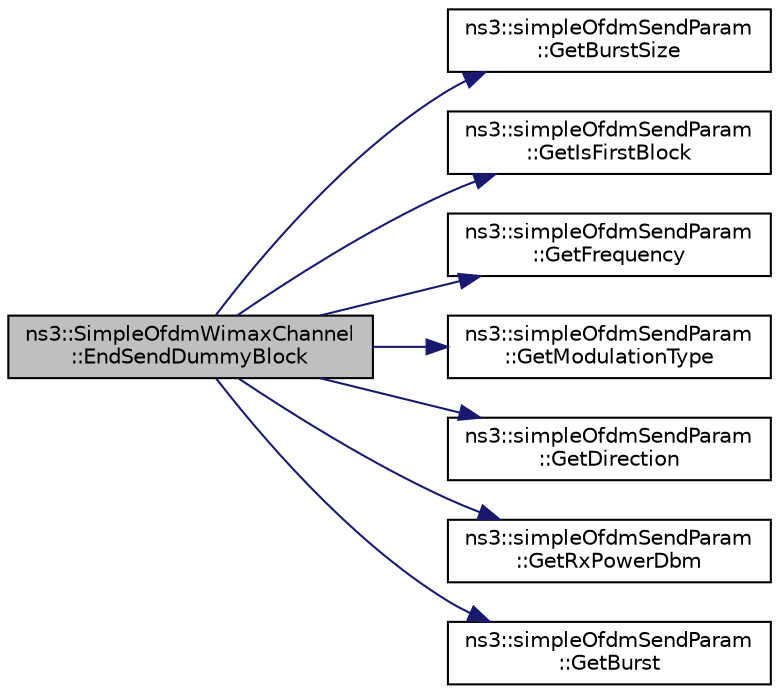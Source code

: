 digraph "ns3::SimpleOfdmWimaxChannel::EndSendDummyBlock"
{
  edge [fontname="Helvetica",fontsize="10",labelfontname="Helvetica",labelfontsize="10"];
  node [fontname="Helvetica",fontsize="10",shape=record];
  rankdir="LR";
  Node1 [label="ns3::SimpleOfdmWimaxChannel\l::EndSendDummyBlock",height=0.2,width=0.4,color="black", fillcolor="grey75", style="filled", fontcolor="black"];
  Node1 -> Node2 [color="midnightblue",fontsize="10",style="solid"];
  Node2 [label="ns3::simpleOfdmSendParam\l::GetBurstSize",height=0.2,width=0.4,color="black", fillcolor="white", style="filled",URL="$d4/d50/classns3_1_1simpleOfdmSendParam.html#a03d351699c40a951640b8e230acf7d63"];
  Node1 -> Node3 [color="midnightblue",fontsize="10",style="solid"];
  Node3 [label="ns3::simpleOfdmSendParam\l::GetIsFirstBlock",height=0.2,width=0.4,color="black", fillcolor="white", style="filled",URL="$d4/d50/classns3_1_1simpleOfdmSendParam.html#ab5f66cfd049ef926634647a36f3f4fec"];
  Node1 -> Node4 [color="midnightblue",fontsize="10",style="solid"];
  Node4 [label="ns3::simpleOfdmSendParam\l::GetFrequency",height=0.2,width=0.4,color="black", fillcolor="white", style="filled",URL="$d4/d50/classns3_1_1simpleOfdmSendParam.html#aa6477a525ea6ac91c9e7e1cb1b1a1536"];
  Node1 -> Node5 [color="midnightblue",fontsize="10",style="solid"];
  Node5 [label="ns3::simpleOfdmSendParam\l::GetModulationType",height=0.2,width=0.4,color="black", fillcolor="white", style="filled",URL="$d4/d50/classns3_1_1simpleOfdmSendParam.html#a796a2adb46042abb6b618f6223cc1c4d"];
  Node1 -> Node6 [color="midnightblue",fontsize="10",style="solid"];
  Node6 [label="ns3::simpleOfdmSendParam\l::GetDirection",height=0.2,width=0.4,color="black", fillcolor="white", style="filled",URL="$d4/d50/classns3_1_1simpleOfdmSendParam.html#a425723a84bbff5f09b1a43e3d2a8029f"];
  Node1 -> Node7 [color="midnightblue",fontsize="10",style="solid"];
  Node7 [label="ns3::simpleOfdmSendParam\l::GetRxPowerDbm",height=0.2,width=0.4,color="black", fillcolor="white", style="filled",URL="$d4/d50/classns3_1_1simpleOfdmSendParam.html#a97618b26e6682a89e419711ff9d1747d"];
  Node1 -> Node8 [color="midnightblue",fontsize="10",style="solid"];
  Node8 [label="ns3::simpleOfdmSendParam\l::GetBurst",height=0.2,width=0.4,color="black", fillcolor="white", style="filled",URL="$d4/d50/classns3_1_1simpleOfdmSendParam.html#ae7acf5974cfa33f1b8d06190c860f5b3"];
}
